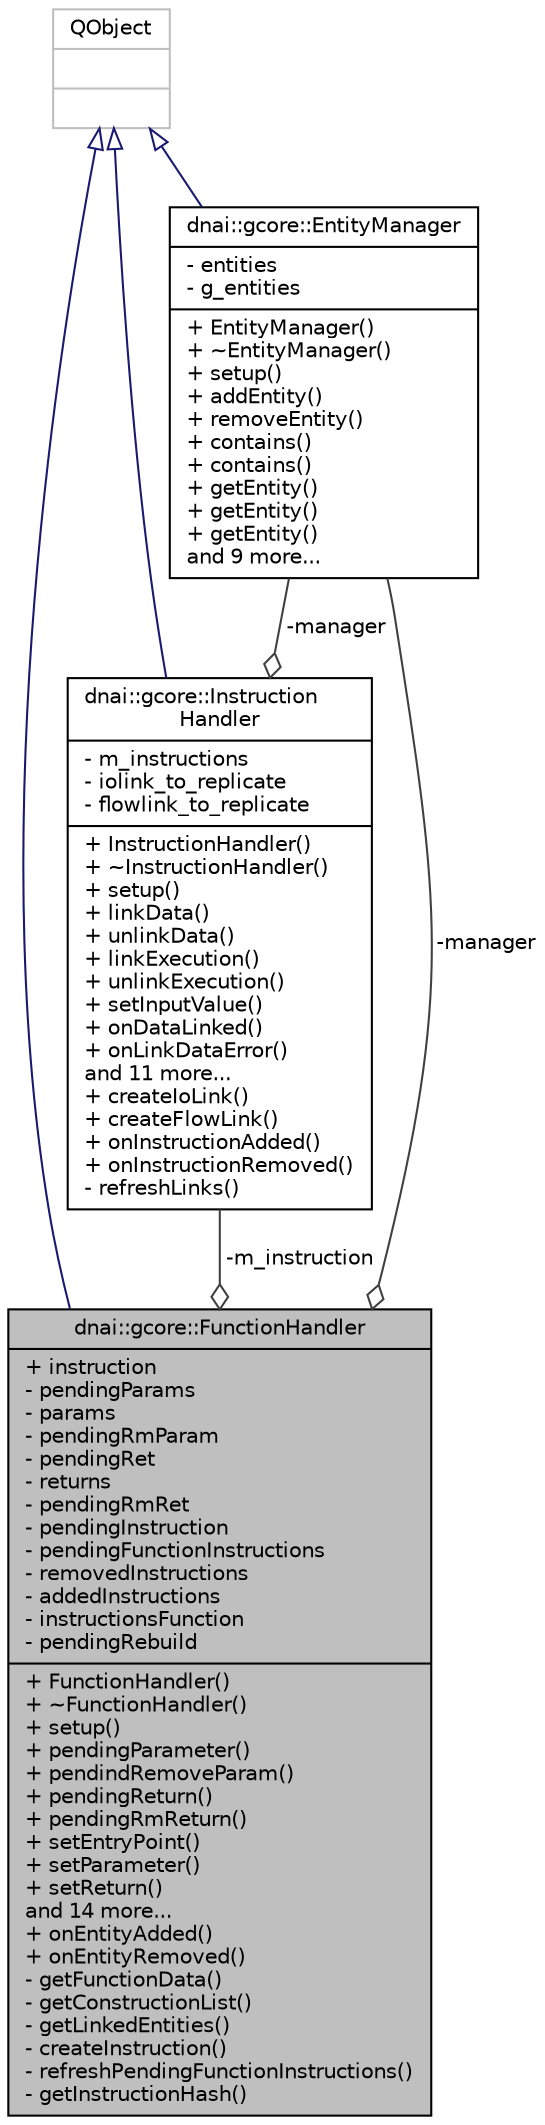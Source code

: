 digraph "dnai::gcore::FunctionHandler"
{
  edge [fontname="Helvetica",fontsize="10",labelfontname="Helvetica",labelfontsize="10"];
  node [fontname="Helvetica",fontsize="10",shape=record];
  Node1 [label="{dnai::gcore::FunctionHandler\n|+ instruction\l- pendingParams\l- params\l- pendingRmParam\l- pendingRet\l- returns\l- pendingRmRet\l- pendingInstruction\l- pendingFunctionInstructions\l- removedInstructions\l- addedInstructions\l- instructionsFunction\l- pendingRebuild\l|+ FunctionHandler()\l+ ~FunctionHandler()\l+ setup()\l+ pendingParameter()\l+ pendindRemoveParam()\l+ pendingReturn()\l+ pendingRmReturn()\l+ setEntryPoint()\l+ setParameter()\l+ setReturn()\land 14 more...\l+ onEntityAdded()\l+ onEntityRemoved()\l- getFunctionData()\l- getConstructionList()\l- getLinkedEntities()\l- createInstruction()\l- refreshPendingFunctionInstructions()\l- getInstructionHash()\l}",height=0.2,width=0.4,color="black", fillcolor="grey75", style="filled", fontcolor="black"];
  Node2 -> Node1 [dir="back",color="midnightblue",fontsize="10",style="solid",arrowtail="onormal",fontname="Helvetica"];
  Node2 [label="{QObject\n||}",height=0.2,width=0.4,color="grey75", fillcolor="white", style="filled"];
  Node3 -> Node1 [color="grey25",fontsize="10",style="solid",label=" -m_instruction" ,arrowhead="odiamond",fontname="Helvetica"];
  Node3 [label="{dnai::gcore::Instruction\lHandler\n|- m_instructions\l- iolink_to_replicate\l- flowlink_to_replicate\l|+ InstructionHandler()\l+ ~InstructionHandler()\l+ setup()\l+ linkData()\l+ unlinkData()\l+ linkExecution()\l+ unlinkExecution()\l+ setInputValue()\l+ onDataLinked()\l+ onLinkDataError()\land 11 more...\l+ createIoLink()\l+ createFlowLink()\l+ onInstructionAdded()\l+ onInstructionRemoved()\l- refreshLinks()\l}",height=0.2,width=0.4,color="black", fillcolor="white", style="filled",URL="$classdnai_1_1gcore_1_1_instruction_handler.html"];
  Node2 -> Node3 [dir="back",color="midnightblue",fontsize="10",style="solid",arrowtail="onormal",fontname="Helvetica"];
  Node4 -> Node3 [color="grey25",fontsize="10",style="solid",label=" -manager" ,arrowhead="odiamond",fontname="Helvetica"];
  Node4 [label="{dnai::gcore::EntityManager\n|- entities\l- g_entities\l|+ EntityManager()\l+ ~EntityManager()\l+ setup()\l+ addEntity()\l+ removeEntity()\l+ contains()\l+ contains()\l+ getEntity()\l+ getEntity()\l+ getEntity()\land 9 more...\l}",height=0.2,width=0.4,color="black", fillcolor="white", style="filled",URL="$classdnai_1_1gcore_1_1_entity_manager.html"];
  Node2 -> Node4 [dir="back",color="midnightblue",fontsize="10",style="solid",arrowtail="onormal",fontname="Helvetica"];
  Node4 -> Node1 [color="grey25",fontsize="10",style="solid",label=" -manager" ,arrowhead="odiamond",fontname="Helvetica"];
}
